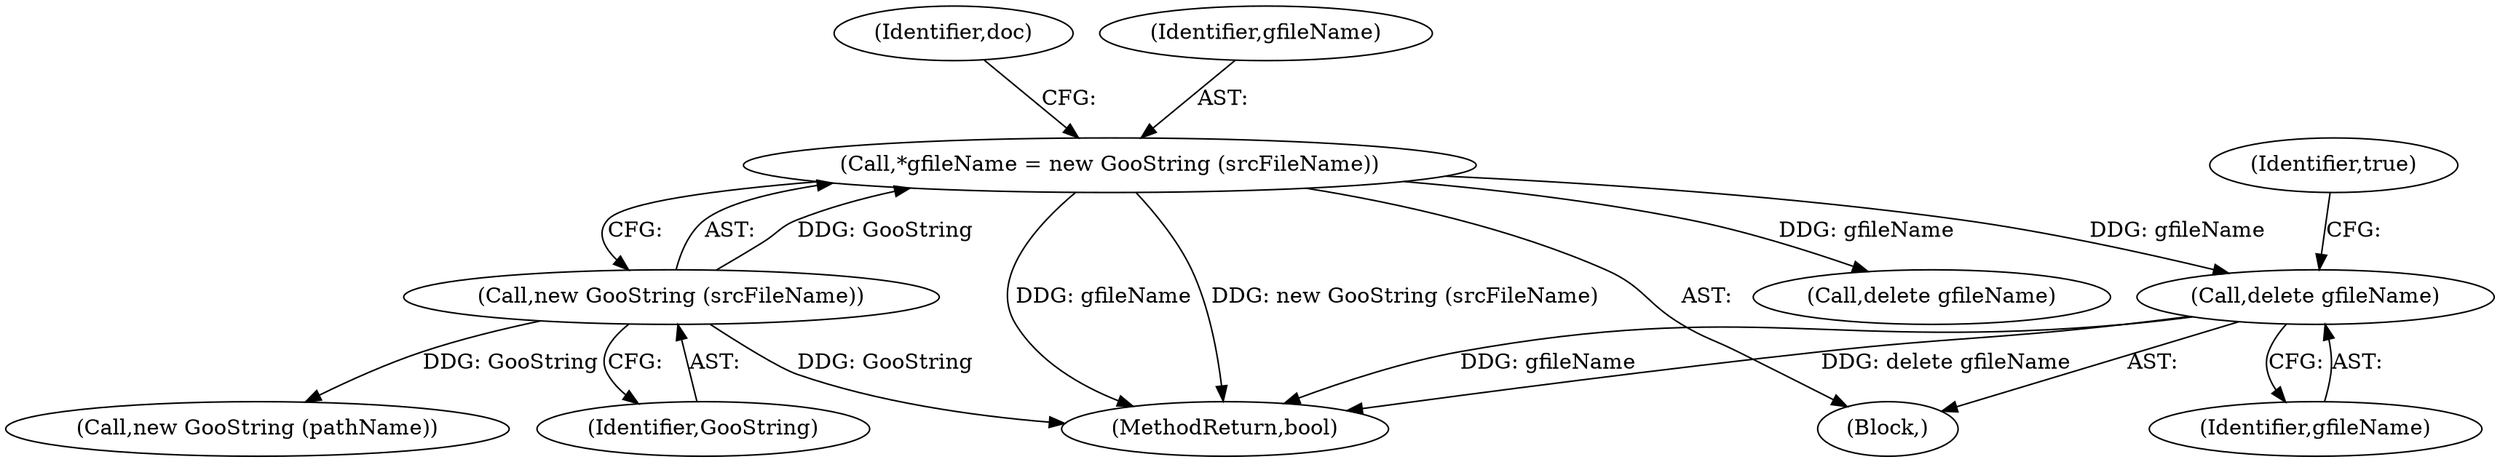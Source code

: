 digraph "0_poppler_b8682d868ddf7f741e93b791588af0932893f95c@API" {
"1000214" [label="(Call,delete gfileName)"];
"1000106" [label="(Call,*gfileName = new GooString (srcFileName))"];
"1000108" [label="(Call,new GooString (srcFileName))"];
"1000109" [label="(Identifier,GooString)"];
"1000214" [label="(Call,delete gfileName)"];
"1000108" [label="(Call,new GooString (srcFileName))"];
"1000215" [label="(Identifier,gfileName)"];
"1000103" [label="(Block,)"];
"1000218" [label="(MethodReturn,bool)"];
"1000112" [label="(Identifier,doc)"];
"1000193" [label="(Call,new GooString (pathName))"];
"1000106" [label="(Call,*gfileName = new GooString (srcFileName))"];
"1000217" [label="(Identifier,true)"];
"1000208" [label="(Call,delete gfileName)"];
"1000107" [label="(Identifier,gfileName)"];
"1000214" -> "1000103"  [label="AST: "];
"1000214" -> "1000215"  [label="CFG: "];
"1000215" -> "1000214"  [label="AST: "];
"1000217" -> "1000214"  [label="CFG: "];
"1000214" -> "1000218"  [label="DDG: delete gfileName"];
"1000214" -> "1000218"  [label="DDG: gfileName"];
"1000106" -> "1000214"  [label="DDG: gfileName"];
"1000106" -> "1000103"  [label="AST: "];
"1000106" -> "1000108"  [label="CFG: "];
"1000107" -> "1000106"  [label="AST: "];
"1000108" -> "1000106"  [label="AST: "];
"1000112" -> "1000106"  [label="CFG: "];
"1000106" -> "1000218"  [label="DDG: gfileName"];
"1000106" -> "1000218"  [label="DDG: new GooString (srcFileName)"];
"1000108" -> "1000106"  [label="DDG: GooString"];
"1000106" -> "1000208"  [label="DDG: gfileName"];
"1000108" -> "1000109"  [label="CFG: "];
"1000109" -> "1000108"  [label="AST: "];
"1000108" -> "1000218"  [label="DDG: GooString"];
"1000108" -> "1000193"  [label="DDG: GooString"];
}
